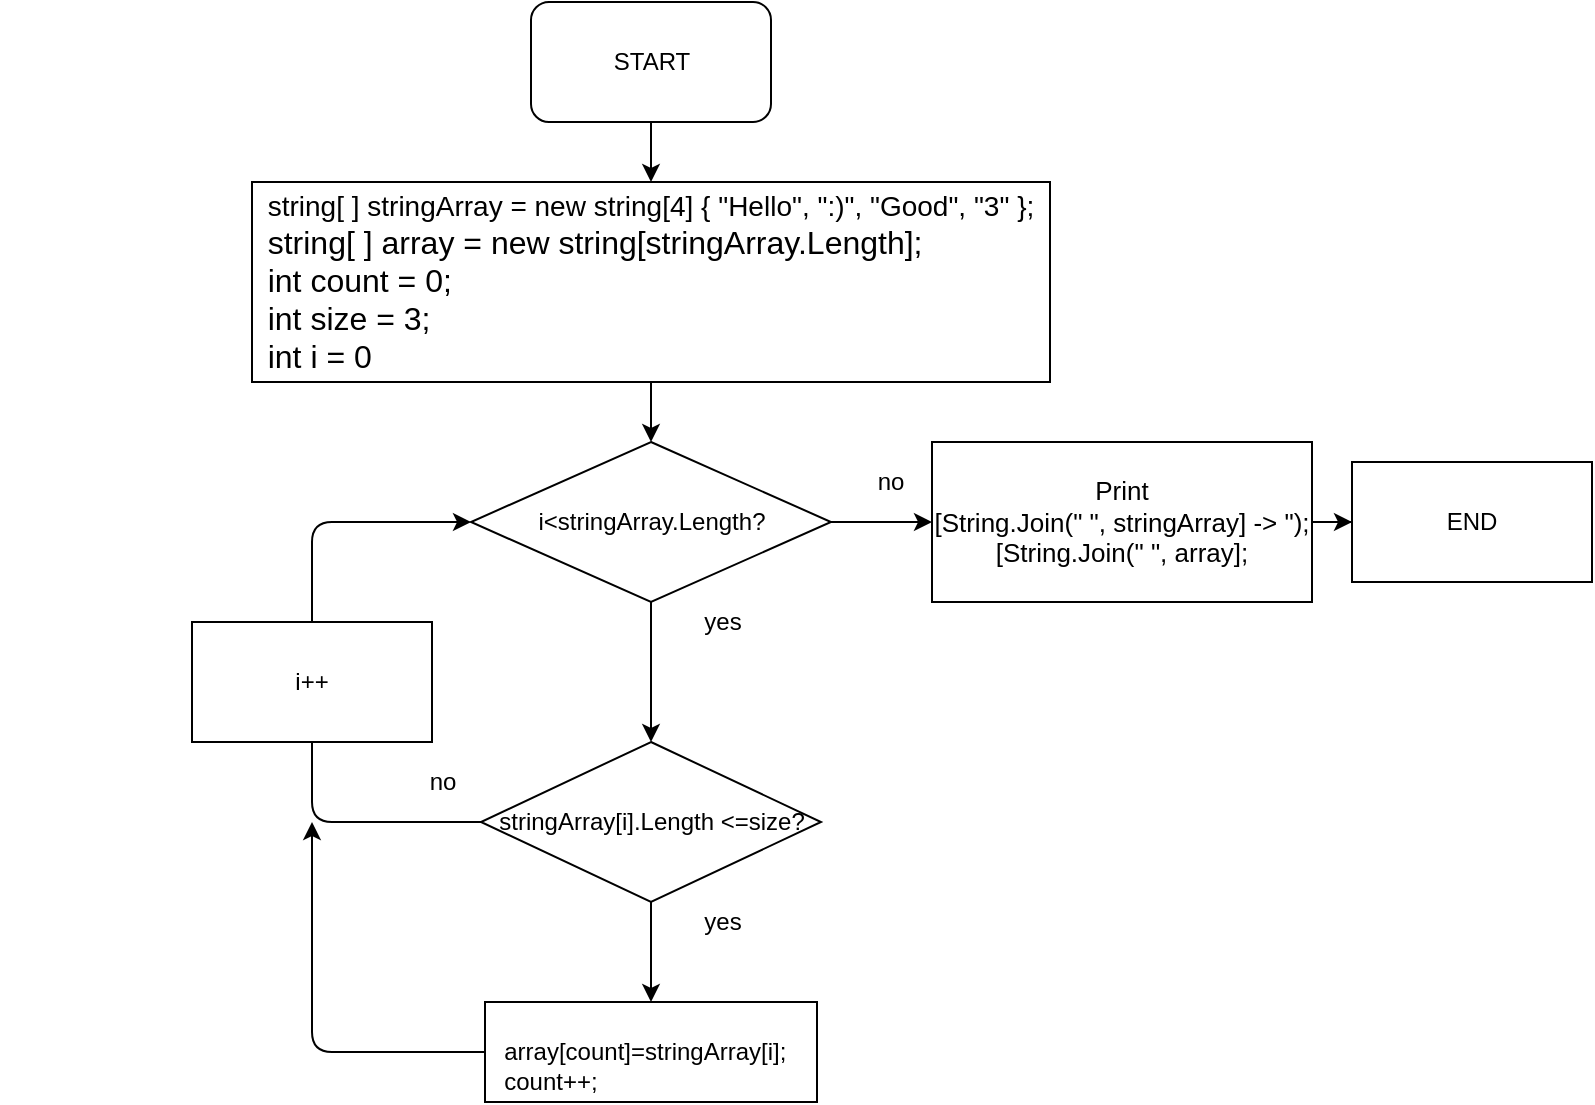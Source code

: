<mxfile>
    <diagram id="XQlbon9G5CzPlj6-qKTB" name="Страница 1">
        <mxGraphModel dx="662" dy="279" grid="1" gridSize="10" guides="1" tooltips="1" connect="1" arrows="1" fold="1" page="1" pageScale="1" pageWidth="827" pageHeight="1169" math="0" shadow="0">
            <root>
                <mxCell id="0"/>
                <mxCell id="1" parent="0"/>
                <mxCell id="2" value="&lt;div&gt;&lt;br&gt;&lt;/div&gt;&lt;div&gt;&lt;br&gt;&lt;/div&gt;" style="text;html=1;align=left;verticalAlign=middle;resizable=0;points=[];autosize=1;" vertex="1" parent="1">
                    <mxGeometry x="24" y="85" width="20" height="30" as="geometry"/>
                </mxCell>
                <mxCell id="3" value="" style="edgeStyle=orthogonalEdgeStyle;rounded=0;orthogonalLoop=1;jettySize=auto;html=1;" edge="1" parent="1" source="4" target="6">
                    <mxGeometry relative="1" as="geometry"/>
                </mxCell>
                <mxCell id="4" value="START" style="rounded=1;whiteSpace=wrap;html=1;" vertex="1" parent="1">
                    <mxGeometry x="289.5" y="10" width="120" height="60" as="geometry"/>
                </mxCell>
                <mxCell id="5" value="" style="edgeStyle=orthogonalEdgeStyle;rounded=0;orthogonalLoop=1;jettySize=auto;html=1;" edge="1" parent="1" source="6" target="9">
                    <mxGeometry relative="1" as="geometry"/>
                </mxCell>
                <mxCell id="6" value="&lt;div style=&quot;text-align: left&quot;&gt;&lt;font style=&quot;font-size: 14px&quot;&gt;string[ ] stringArray = new string[4] { &quot;Hello&quot;, &quot;:)&quot;, &quot;Good&quot;, &quot;3&quot; };&lt;/font&gt;&lt;/div&gt;&lt;div style=&quot;text-align: left&quot;&gt;&lt;font size=&quot;3&quot;&gt;string[ ] array = new string[stringArray.Length];&lt;/font&gt;&lt;/div&gt;&lt;div style=&quot;text-align: left&quot;&gt;&lt;font size=&quot;3&quot;&gt;int count = 0;&lt;/font&gt;&lt;/div&gt;&lt;div style=&quot;text-align: left&quot;&gt;&lt;font size=&quot;3&quot;&gt;int size = 3;&lt;/font&gt;&lt;/div&gt;&lt;div style=&quot;text-align: left&quot;&gt;&lt;font size=&quot;3&quot;&gt;int i = 0&lt;/font&gt;&lt;/div&gt;" style="rounded=0;whiteSpace=wrap;html=1;" vertex="1" parent="1">
                    <mxGeometry x="150" y="100" width="399" height="100" as="geometry"/>
                </mxCell>
                <mxCell id="7" value="" style="edgeStyle=orthogonalEdgeStyle;rounded=0;orthogonalLoop=1;jettySize=auto;html=1;" edge="1" parent="1" source="9" target="11">
                    <mxGeometry relative="1" as="geometry"/>
                </mxCell>
                <mxCell id="8" value="" style="edgeStyle=orthogonalEdgeStyle;rounded=0;orthogonalLoop=1;jettySize=auto;html=1;entryX=0.5;entryY=0;entryDx=0;entryDy=0;" edge="1" parent="1" source="9" target="16">
                    <mxGeometry relative="1" as="geometry">
                        <mxPoint x="404" y="350" as="targetPoint"/>
                    </mxGeometry>
                </mxCell>
                <mxCell id="9" value="i&amp;lt;stringArray.Length?" style="rhombus;whiteSpace=wrap;html=1;rounded=0;" vertex="1" parent="1">
                    <mxGeometry x="259.5" y="230" width="180" height="80" as="geometry"/>
                </mxCell>
                <mxCell id="10" value="" style="edgeStyle=orthogonalEdgeStyle;rounded=0;orthogonalLoop=1;jettySize=auto;html=1;" edge="1" parent="1" source="11" target="15">
                    <mxGeometry relative="1" as="geometry"/>
                </mxCell>
                <mxCell id="11" value="&lt;div style=&quot;font-size: 13px&quot;&gt;&lt;font style=&quot;font-size: 13px&quot;&gt;Print&lt;/font&gt;&lt;/div&gt;&lt;div style=&quot;font-size: 13px&quot;&gt;&lt;font style=&quot;font-size: 13px&quot;&gt;[String.Join(&quot; &quot;, stringArray] -&amp;gt; &quot;);&lt;/font&gt;&lt;/div&gt;&lt;div style=&quot;font-size: 13px&quot;&gt;&lt;span&gt;&lt;font style=&quot;font-size: 13px&quot;&gt;[String.Join(&quot; &quot;, array];&lt;/font&gt;&lt;/span&gt;&lt;/div&gt;" style="whiteSpace=wrap;html=1;rounded=0;" vertex="1" parent="1">
                    <mxGeometry x="490" y="230" width="190" height="80" as="geometry"/>
                </mxCell>
                <mxCell id="12" value="no" style="text;html=1;align=center;verticalAlign=middle;resizable=0;points=[];autosize=1;" vertex="1" parent="1">
                    <mxGeometry x="454" y="240" width="30" height="20" as="geometry"/>
                </mxCell>
                <mxCell id="13" value="yes" style="text;html=1;align=center;verticalAlign=middle;resizable=0;points=[];autosize=1;" vertex="1" parent="1">
                    <mxGeometry x="370" y="310" width="30" height="20" as="geometry"/>
                </mxCell>
                <mxCell id="14" value="" style="endArrow=classic;html=1;entryX=0;entryY=0.5;entryDx=0;entryDy=0;exitX=0;exitY=0.5;exitDx=0;exitDy=0;" edge="1" parent="1" source="16" target="9">
                    <mxGeometry width="50" height="50" relative="1" as="geometry">
                        <mxPoint x="110" y="440" as="sourcePoint"/>
                        <mxPoint x="430" y="300" as="targetPoint"/>
                        <Array as="points">
                            <mxPoint x="270" y="420"/>
                            <mxPoint x="180" y="420"/>
                            <mxPoint x="180" y="350"/>
                            <mxPoint x="180" y="320"/>
                            <mxPoint x="180" y="270"/>
                            <mxPoint x="240" y="270"/>
                        </Array>
                    </mxGeometry>
                </mxCell>
                <mxCell id="15" value="END" style="whiteSpace=wrap;html=1;rounded=0;" vertex="1" parent="1">
                    <mxGeometry x="700" y="240" width="120" height="60" as="geometry"/>
                </mxCell>
                <mxCell id="16" value="stringArray[i].Length &amp;lt;=size?" style="rhombus;whiteSpace=wrap;html=1;" vertex="1" parent="1">
                    <mxGeometry x="264.5" y="380" width="170" height="80" as="geometry"/>
                </mxCell>
                <mxCell id="17" value="i++" style="rounded=0;whiteSpace=wrap;html=1;" vertex="1" parent="1">
                    <mxGeometry x="120" y="320" width="120" height="60" as="geometry"/>
                </mxCell>
                <mxCell id="18" value="&lt;div&gt;&lt;br&gt;&lt;/div&gt;&lt;div&gt;array[count]=stringArray[i];&amp;nbsp;&amp;nbsp;&lt;/div&gt;&lt;div style=&quot;text-align: left&quot;&gt;&lt;span&gt;count++;&lt;/span&gt;&lt;/div&gt;" style="rounded=0;whiteSpace=wrap;html=1;" vertex="1" parent="1">
                    <mxGeometry x="266.5" y="510" width="166" height="50" as="geometry"/>
                </mxCell>
                <mxCell id="19" value="" style="endArrow=classic;html=1;exitX=0.5;exitY=1;exitDx=0;exitDy=0;entryX=0.5;entryY=0;entryDx=0;entryDy=0;" edge="1" parent="1" source="16" target="18">
                    <mxGeometry width="50" height="50" relative="1" as="geometry">
                        <mxPoint x="400" y="420" as="sourcePoint"/>
                        <mxPoint x="403" y="490" as="targetPoint"/>
                    </mxGeometry>
                </mxCell>
                <mxCell id="20" value="yes" style="text;html=1;align=center;verticalAlign=middle;resizable=0;points=[];autosize=1;" vertex="1" parent="1">
                    <mxGeometry x="370" y="460" width="30" height="20" as="geometry"/>
                </mxCell>
                <mxCell id="21" value="no" style="text;html=1;align=center;verticalAlign=middle;resizable=0;points=[];autosize=1;" vertex="1" parent="1">
                    <mxGeometry x="229.5" y="390" width="30" height="20" as="geometry"/>
                </mxCell>
                <mxCell id="22" value="" style="endArrow=classic;html=1;exitX=0;exitY=0.5;exitDx=0;exitDy=0;" edge="1" parent="1" source="18">
                    <mxGeometry width="50" height="50" relative="1" as="geometry">
                        <mxPoint x="400" y="490" as="sourcePoint"/>
                        <mxPoint x="180" y="420" as="targetPoint"/>
                        <Array as="points">
                            <mxPoint x="180" y="535"/>
                        </Array>
                    </mxGeometry>
                </mxCell>
            </root>
        </mxGraphModel>
    </diagram>
</mxfile>